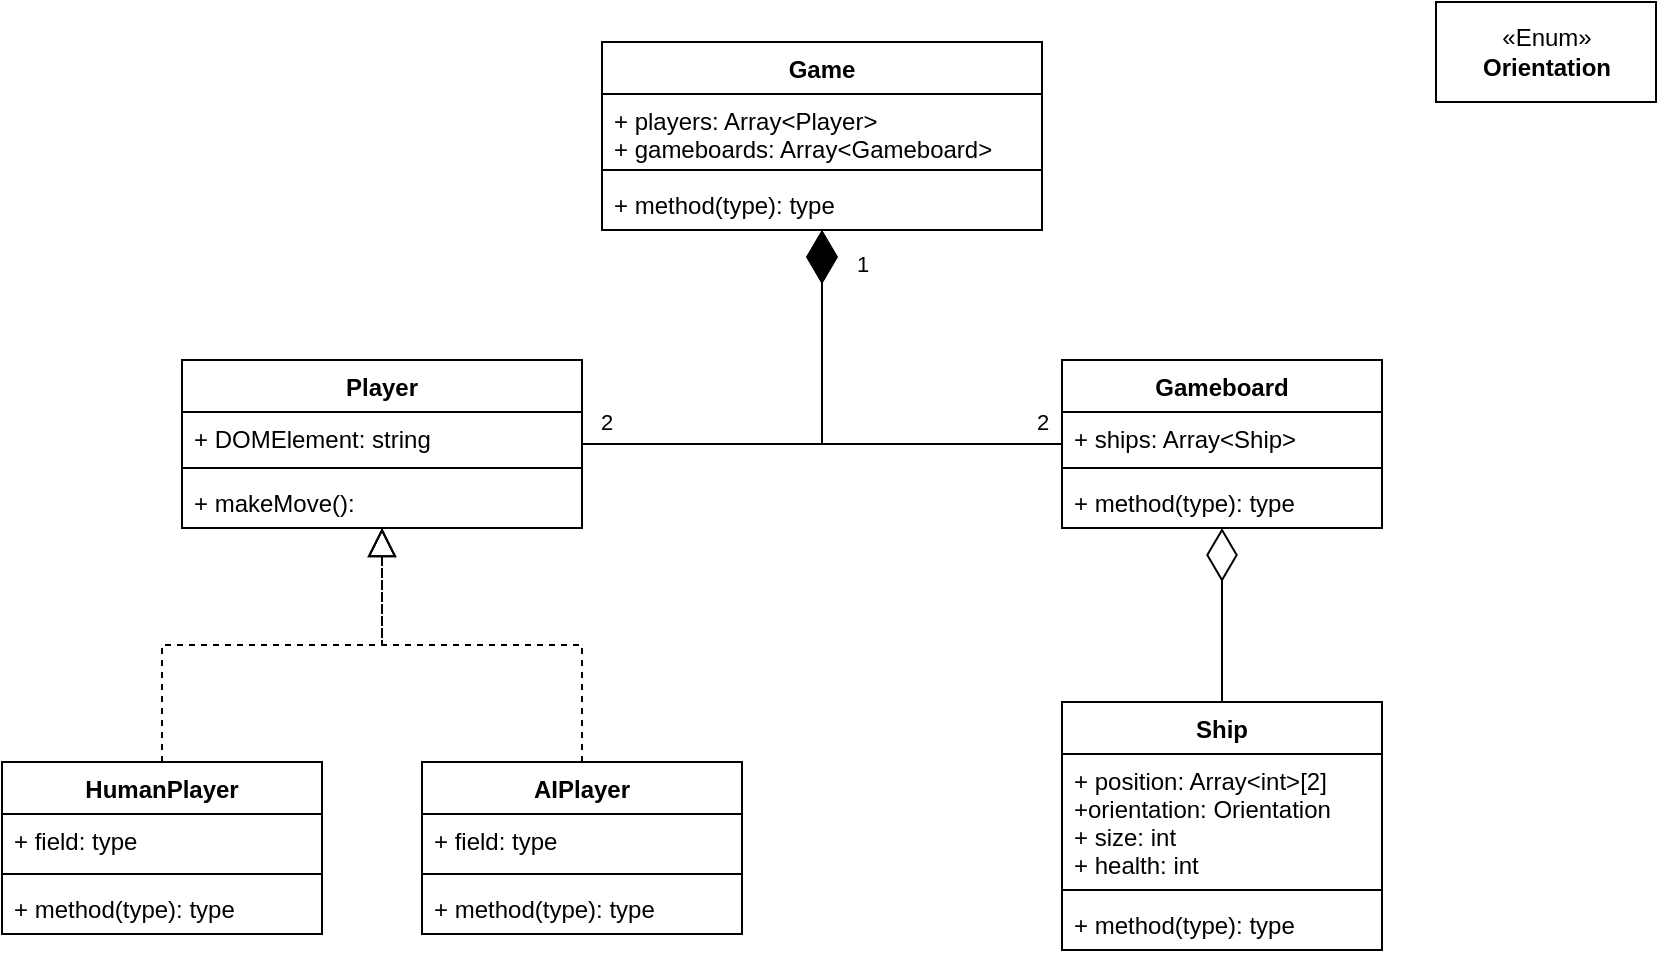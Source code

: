 <mxfile version="20.3.0" type="device"><diagram id="C5RBs43oDa-KdzZeNtuy" name="Page-1"><mxGraphModel dx="1185" dy="721" grid="1" gridSize="10" guides="1" tooltips="1" connect="1" arrows="1" fold="1" page="1" pageScale="1" pageWidth="827" pageHeight="1169" math="0" shadow="0"><root><mxCell id="WIyWlLk6GJQsqaUBKTNV-0"/><mxCell id="WIyWlLk6GJQsqaUBKTNV-1" parent="WIyWlLk6GJQsqaUBKTNV-0"/><mxCell id="sW7QuzyX8_GbhRNPCdG3-0" value="Game" style="swimlane;fontStyle=1;align=center;verticalAlign=top;childLayout=stackLayout;horizontal=1;startSize=26;horizontalStack=0;resizeParent=1;resizeParentMax=0;resizeLast=0;collapsible=1;marginBottom=0;" parent="WIyWlLk6GJQsqaUBKTNV-1" vertex="1"><mxGeometry x="300" y="20" width="220" height="94" as="geometry"/></mxCell><mxCell id="sW7QuzyX8_GbhRNPCdG3-1" value="+ players: Array&lt;Player&gt;&#10;+ gameboards: Array&lt;Gameboard&gt;" style="text;strokeColor=none;fillColor=none;align=left;verticalAlign=top;spacingLeft=4;spacingRight=4;overflow=hidden;rotatable=0;points=[[0,0.5],[1,0.5]];portConstraint=eastwest;" parent="sW7QuzyX8_GbhRNPCdG3-0" vertex="1"><mxGeometry y="26" width="220" height="34" as="geometry"/></mxCell><mxCell id="sW7QuzyX8_GbhRNPCdG3-2" value="" style="line;strokeWidth=1;fillColor=none;align=left;verticalAlign=middle;spacingTop=-1;spacingLeft=3;spacingRight=3;rotatable=0;labelPosition=right;points=[];portConstraint=eastwest;strokeColor=inherit;" parent="sW7QuzyX8_GbhRNPCdG3-0" vertex="1"><mxGeometry y="60" width="220" height="8" as="geometry"/></mxCell><mxCell id="sW7QuzyX8_GbhRNPCdG3-3" value="+ method(type): type" style="text;strokeColor=none;fillColor=none;align=left;verticalAlign=top;spacingLeft=4;spacingRight=4;overflow=hidden;rotatable=0;points=[[0,0.5],[1,0.5]];portConstraint=eastwest;" parent="sW7QuzyX8_GbhRNPCdG3-0" vertex="1"><mxGeometry y="68" width="220" height="26" as="geometry"/></mxCell><mxCell id="sW7QuzyX8_GbhRNPCdG3-4" value="Gameboard&#10;" style="swimlane;fontStyle=1;align=center;verticalAlign=top;childLayout=stackLayout;horizontal=1;startSize=26;horizontalStack=0;resizeParent=1;resizeParentMax=0;resizeLast=0;collapsible=1;marginBottom=0;" parent="WIyWlLk6GJQsqaUBKTNV-1" vertex="1"><mxGeometry x="530" y="179" width="160" height="84" as="geometry"/></mxCell><mxCell id="sW7QuzyX8_GbhRNPCdG3-5" value="+ ships: Array&lt;Ship&gt;" style="text;strokeColor=none;fillColor=none;align=left;verticalAlign=top;spacingLeft=4;spacingRight=4;overflow=hidden;rotatable=0;points=[[0,0.5],[1,0.5]];portConstraint=eastwest;" parent="sW7QuzyX8_GbhRNPCdG3-4" vertex="1"><mxGeometry y="26" width="160" height="24" as="geometry"/></mxCell><mxCell id="sW7QuzyX8_GbhRNPCdG3-6" value="" style="line;strokeWidth=1;fillColor=none;align=left;verticalAlign=middle;spacingTop=-1;spacingLeft=3;spacingRight=3;rotatable=0;labelPosition=right;points=[];portConstraint=eastwest;strokeColor=inherit;" parent="sW7QuzyX8_GbhRNPCdG3-4" vertex="1"><mxGeometry y="50" width="160" height="8" as="geometry"/></mxCell><mxCell id="sW7QuzyX8_GbhRNPCdG3-7" value="+ method(type): type" style="text;strokeColor=none;fillColor=none;align=left;verticalAlign=top;spacingLeft=4;spacingRight=4;overflow=hidden;rotatable=0;points=[[0,0.5],[1,0.5]];portConstraint=eastwest;" parent="sW7QuzyX8_GbhRNPCdG3-4" vertex="1"><mxGeometry y="58" width="160" height="26" as="geometry"/></mxCell><mxCell id="sW7QuzyX8_GbhRNPCdG3-12" value="Player" style="swimlane;fontStyle=1;align=center;verticalAlign=top;childLayout=stackLayout;horizontal=1;startSize=26;horizontalStack=0;resizeParent=1;resizeParentMax=0;resizeLast=0;collapsible=1;marginBottom=0;" parent="WIyWlLk6GJQsqaUBKTNV-1" vertex="1"><mxGeometry x="90" y="179" width="200" height="84" as="geometry"/></mxCell><mxCell id="sW7QuzyX8_GbhRNPCdG3-13" value="+ DOMElement: string" style="text;strokeColor=none;fillColor=none;align=left;verticalAlign=top;spacingLeft=4;spacingRight=4;overflow=hidden;rotatable=0;points=[[0,0.5],[1,0.5]];portConstraint=eastwest;" parent="sW7QuzyX8_GbhRNPCdG3-12" vertex="1"><mxGeometry y="26" width="200" height="24" as="geometry"/></mxCell><mxCell id="sW7QuzyX8_GbhRNPCdG3-14" value="" style="line;strokeWidth=1;fillColor=none;align=left;verticalAlign=middle;spacingTop=-1;spacingLeft=3;spacingRight=3;rotatable=0;labelPosition=right;points=[];portConstraint=eastwest;strokeColor=inherit;" parent="sW7QuzyX8_GbhRNPCdG3-12" vertex="1"><mxGeometry y="50" width="200" height="8" as="geometry"/></mxCell><mxCell id="sW7QuzyX8_GbhRNPCdG3-15" value="+ makeMove(): " style="text;strokeColor=none;fillColor=none;align=left;verticalAlign=top;spacingLeft=4;spacingRight=4;overflow=hidden;rotatable=0;points=[[0,0.5],[1,0.5]];portConstraint=eastwest;" parent="sW7QuzyX8_GbhRNPCdG3-12" vertex="1"><mxGeometry y="58" width="200" height="26" as="geometry"/></mxCell><mxCell id="sW7QuzyX8_GbhRNPCdG3-16" value="" style="endArrow=block;dashed=1;endFill=0;endSize=12;html=1;rounded=0;edgeStyle=orthogonalEdgeStyle;" parent="WIyWlLk6GJQsqaUBKTNV-1" source="sW7QuzyX8_GbhRNPCdG3-17" target="sW7QuzyX8_GbhRNPCdG3-12" edge="1"><mxGeometry width="160" relative="1" as="geometry"><mxPoint x="590" y="380" as="sourcePoint"/><mxPoint x="640" y="340" as="targetPoint"/></mxGeometry></mxCell><mxCell id="sW7QuzyX8_GbhRNPCdG3-17" value="HumanPlayer&#10;" style="swimlane;fontStyle=1;align=center;verticalAlign=top;childLayout=stackLayout;horizontal=1;startSize=26;horizontalStack=0;resizeParent=1;resizeParentMax=0;resizeLast=0;collapsible=1;marginBottom=0;" parent="WIyWlLk6GJQsqaUBKTNV-1" vertex="1"><mxGeometry y="380" width="160" height="86" as="geometry"/></mxCell><mxCell id="sW7QuzyX8_GbhRNPCdG3-18" value="+ field: type" style="text;strokeColor=none;fillColor=none;align=left;verticalAlign=top;spacingLeft=4;spacingRight=4;overflow=hidden;rotatable=0;points=[[0,0.5],[1,0.5]];portConstraint=eastwest;" parent="sW7QuzyX8_GbhRNPCdG3-17" vertex="1"><mxGeometry y="26" width="160" height="26" as="geometry"/></mxCell><mxCell id="sW7QuzyX8_GbhRNPCdG3-19" value="" style="line;strokeWidth=1;fillColor=none;align=left;verticalAlign=middle;spacingTop=-1;spacingLeft=3;spacingRight=3;rotatable=0;labelPosition=right;points=[];portConstraint=eastwest;strokeColor=inherit;" parent="sW7QuzyX8_GbhRNPCdG3-17" vertex="1"><mxGeometry y="52" width="160" height="8" as="geometry"/></mxCell><mxCell id="sW7QuzyX8_GbhRNPCdG3-20" value="+ method(type): type" style="text;strokeColor=none;fillColor=none;align=left;verticalAlign=top;spacingLeft=4;spacingRight=4;overflow=hidden;rotatable=0;points=[[0,0.5],[1,0.5]];portConstraint=eastwest;" parent="sW7QuzyX8_GbhRNPCdG3-17" vertex="1"><mxGeometry y="60" width="160" height="26" as="geometry"/></mxCell><mxCell id="sW7QuzyX8_GbhRNPCdG3-21" value="AIPlayer&#10;" style="swimlane;fontStyle=1;align=center;verticalAlign=top;childLayout=stackLayout;horizontal=1;startSize=26;horizontalStack=0;resizeParent=1;resizeParentMax=0;resizeLast=0;collapsible=1;marginBottom=0;" parent="WIyWlLk6GJQsqaUBKTNV-1" vertex="1"><mxGeometry x="210" y="380" width="160" height="86" as="geometry"/></mxCell><mxCell id="sW7QuzyX8_GbhRNPCdG3-22" value="+ field: type" style="text;strokeColor=none;fillColor=none;align=left;verticalAlign=top;spacingLeft=4;spacingRight=4;overflow=hidden;rotatable=0;points=[[0,0.5],[1,0.5]];portConstraint=eastwest;" parent="sW7QuzyX8_GbhRNPCdG3-21" vertex="1"><mxGeometry y="26" width="160" height="26" as="geometry"/></mxCell><mxCell id="sW7QuzyX8_GbhRNPCdG3-23" value="" style="line;strokeWidth=1;fillColor=none;align=left;verticalAlign=middle;spacingTop=-1;spacingLeft=3;spacingRight=3;rotatable=0;labelPosition=right;points=[];portConstraint=eastwest;strokeColor=inherit;" parent="sW7QuzyX8_GbhRNPCdG3-21" vertex="1"><mxGeometry y="52" width="160" height="8" as="geometry"/></mxCell><mxCell id="sW7QuzyX8_GbhRNPCdG3-24" value="+ method(type): type" style="text;strokeColor=none;fillColor=none;align=left;verticalAlign=top;spacingLeft=4;spacingRight=4;overflow=hidden;rotatable=0;points=[[0,0.5],[1,0.5]];portConstraint=eastwest;" parent="sW7QuzyX8_GbhRNPCdG3-21" vertex="1"><mxGeometry y="60" width="160" height="26" as="geometry"/></mxCell><mxCell id="sW7QuzyX8_GbhRNPCdG3-25" value="" style="endArrow=block;dashed=1;endFill=0;endSize=12;html=1;rounded=0;edgeStyle=orthogonalEdgeStyle;" parent="WIyWlLk6GJQsqaUBKTNV-1" source="sW7QuzyX8_GbhRNPCdG3-21" target="sW7QuzyX8_GbhRNPCdG3-12" edge="1"><mxGeometry width="160" relative="1" as="geometry"><mxPoint x="280" y="270" as="sourcePoint"/><mxPoint x="440" y="270" as="targetPoint"/></mxGeometry></mxCell><mxCell id="sW7QuzyX8_GbhRNPCdG3-28" value="" style="endArrow=diamondThin;endFill=1;endSize=24;html=1;rounded=0;edgeStyle=orthogonalEdgeStyle;" parent="WIyWlLk6GJQsqaUBKTNV-1" source="sW7QuzyX8_GbhRNPCdG3-4" target="sW7QuzyX8_GbhRNPCdG3-0" edge="1"><mxGeometry width="160" relative="1" as="geometry"><mxPoint x="220" y="180" as="sourcePoint"/><mxPoint x="220" y="260" as="targetPoint"/></mxGeometry></mxCell><mxCell id="sW7QuzyX8_GbhRNPCdG3-33" value="2" style="edgeLabel;html=1;align=center;verticalAlign=middle;resizable=0;points=[];" parent="sW7QuzyX8_GbhRNPCdG3-28" vertex="1" connectable="0"><mxGeometry x="-0.917" y="2" relative="1" as="geometry"><mxPoint x="-1" y="-13" as="offset"/></mxGeometry></mxCell><mxCell id="sW7QuzyX8_GbhRNPCdG3-29" value="" style="endArrow=diamondThin;endFill=1;endSize=24;html=1;rounded=0;edgeStyle=orthogonalEdgeStyle;" parent="WIyWlLk6GJQsqaUBKTNV-1" source="sW7QuzyX8_GbhRNPCdG3-12" target="sW7QuzyX8_GbhRNPCdG3-0" edge="1"><mxGeometry width="160" relative="1" as="geometry"><mxPoint x="280" y="270" as="sourcePoint"/><mxPoint x="440" y="270" as="targetPoint"/></mxGeometry></mxCell><mxCell id="sW7QuzyX8_GbhRNPCdG3-31" value="2" style="edgeLabel;html=1;align=center;verticalAlign=middle;resizable=0;points=[];" parent="sW7QuzyX8_GbhRNPCdG3-29" vertex="1" connectable="0"><mxGeometry x="-0.695" y="-2" relative="1" as="geometry"><mxPoint x="-23" y="-13" as="offset"/></mxGeometry></mxCell><mxCell id="sW7QuzyX8_GbhRNPCdG3-32" value="1" style="edgeLabel;html=1;align=center;verticalAlign=middle;resizable=0;points=[];" parent="sW7QuzyX8_GbhRNPCdG3-29" vertex="1" connectable="0"><mxGeometry x="0.577" y="-6" relative="1" as="geometry"><mxPoint x="14" y="-31" as="offset"/></mxGeometry></mxCell><mxCell id="sW7QuzyX8_GbhRNPCdG3-35" value="Ship" style="swimlane;fontStyle=1;align=center;verticalAlign=top;childLayout=stackLayout;horizontal=1;startSize=26;horizontalStack=0;resizeParent=1;resizeParentMax=0;resizeLast=0;collapsible=1;marginBottom=0;" parent="WIyWlLk6GJQsqaUBKTNV-1" vertex="1"><mxGeometry x="530" y="350" width="160" height="124" as="geometry"/></mxCell><mxCell id="sW7QuzyX8_GbhRNPCdG3-36" value="+ position: Array&lt;int&gt;[2]&#10;+orientation: Orientation&#10;+ size: int&#10;+ health: int" style="text;strokeColor=none;fillColor=none;align=left;verticalAlign=top;spacingLeft=4;spacingRight=4;overflow=hidden;rotatable=0;points=[[0,0.5],[1,0.5]];portConstraint=eastwest;" parent="sW7QuzyX8_GbhRNPCdG3-35" vertex="1"><mxGeometry y="26" width="160" height="64" as="geometry"/></mxCell><mxCell id="sW7QuzyX8_GbhRNPCdG3-37" value="" style="line;strokeWidth=1;fillColor=none;align=left;verticalAlign=middle;spacingTop=-1;spacingLeft=3;spacingRight=3;rotatable=0;labelPosition=right;points=[];portConstraint=eastwest;strokeColor=inherit;" parent="sW7QuzyX8_GbhRNPCdG3-35" vertex="1"><mxGeometry y="90" width="160" height="8" as="geometry"/></mxCell><mxCell id="sW7QuzyX8_GbhRNPCdG3-38" value="+ method(type): type" style="text;strokeColor=none;fillColor=none;align=left;verticalAlign=top;spacingLeft=4;spacingRight=4;overflow=hidden;rotatable=0;points=[[0,0.5],[1,0.5]];portConstraint=eastwest;" parent="sW7QuzyX8_GbhRNPCdG3-35" vertex="1"><mxGeometry y="98" width="160" height="26" as="geometry"/></mxCell><mxCell id="sW7QuzyX8_GbhRNPCdG3-39" value="" style="endArrow=diamondThin;endFill=0;endSize=24;html=1;rounded=0;" parent="WIyWlLk6GJQsqaUBKTNV-1" source="sW7QuzyX8_GbhRNPCdG3-35" target="sW7QuzyX8_GbhRNPCdG3-4" edge="1"><mxGeometry width="160" relative="1" as="geometry"><mxPoint x="310" y="270" as="sourcePoint"/><mxPoint x="470" y="270" as="targetPoint"/></mxGeometry></mxCell><mxCell id="ny2uSGjbxc-LfE5wQ-dP-0" value="«Enum»&lt;br&gt;&lt;b&gt;Orientation&lt;/b&gt;" style="html=1;" vertex="1" parent="WIyWlLk6GJQsqaUBKTNV-1"><mxGeometry x="717" width="110" height="50" as="geometry"/></mxCell></root></mxGraphModel></diagram></mxfile>